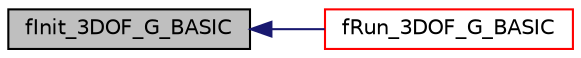 digraph "fInit_3DOF_G_BASIC"
{
  edge [fontname="Helvetica",fontsize="10",labelfontname="Helvetica",labelfontsize="10"];
  node [fontname="Helvetica",fontsize="10",shape=record];
  rankdir="LR";
  Node80 [label="fInit_3DOF_G_BASIC",height=0.2,width=0.4,color="black", fillcolor="grey75", style="filled", fontcolor="black"];
  Node80 -> Node81 [dir="back",color="midnightblue",fontsize="10",style="solid",fontname="Helvetica"];
  Node81 [label="fRun_3DOF_G_BASIC",height=0.2,width=0.4,color="red", fillcolor="white", style="filled",URL="$fusion_8h.html#a7b5db1923cfa0dc160016e7d9b45b1c2"];
}
